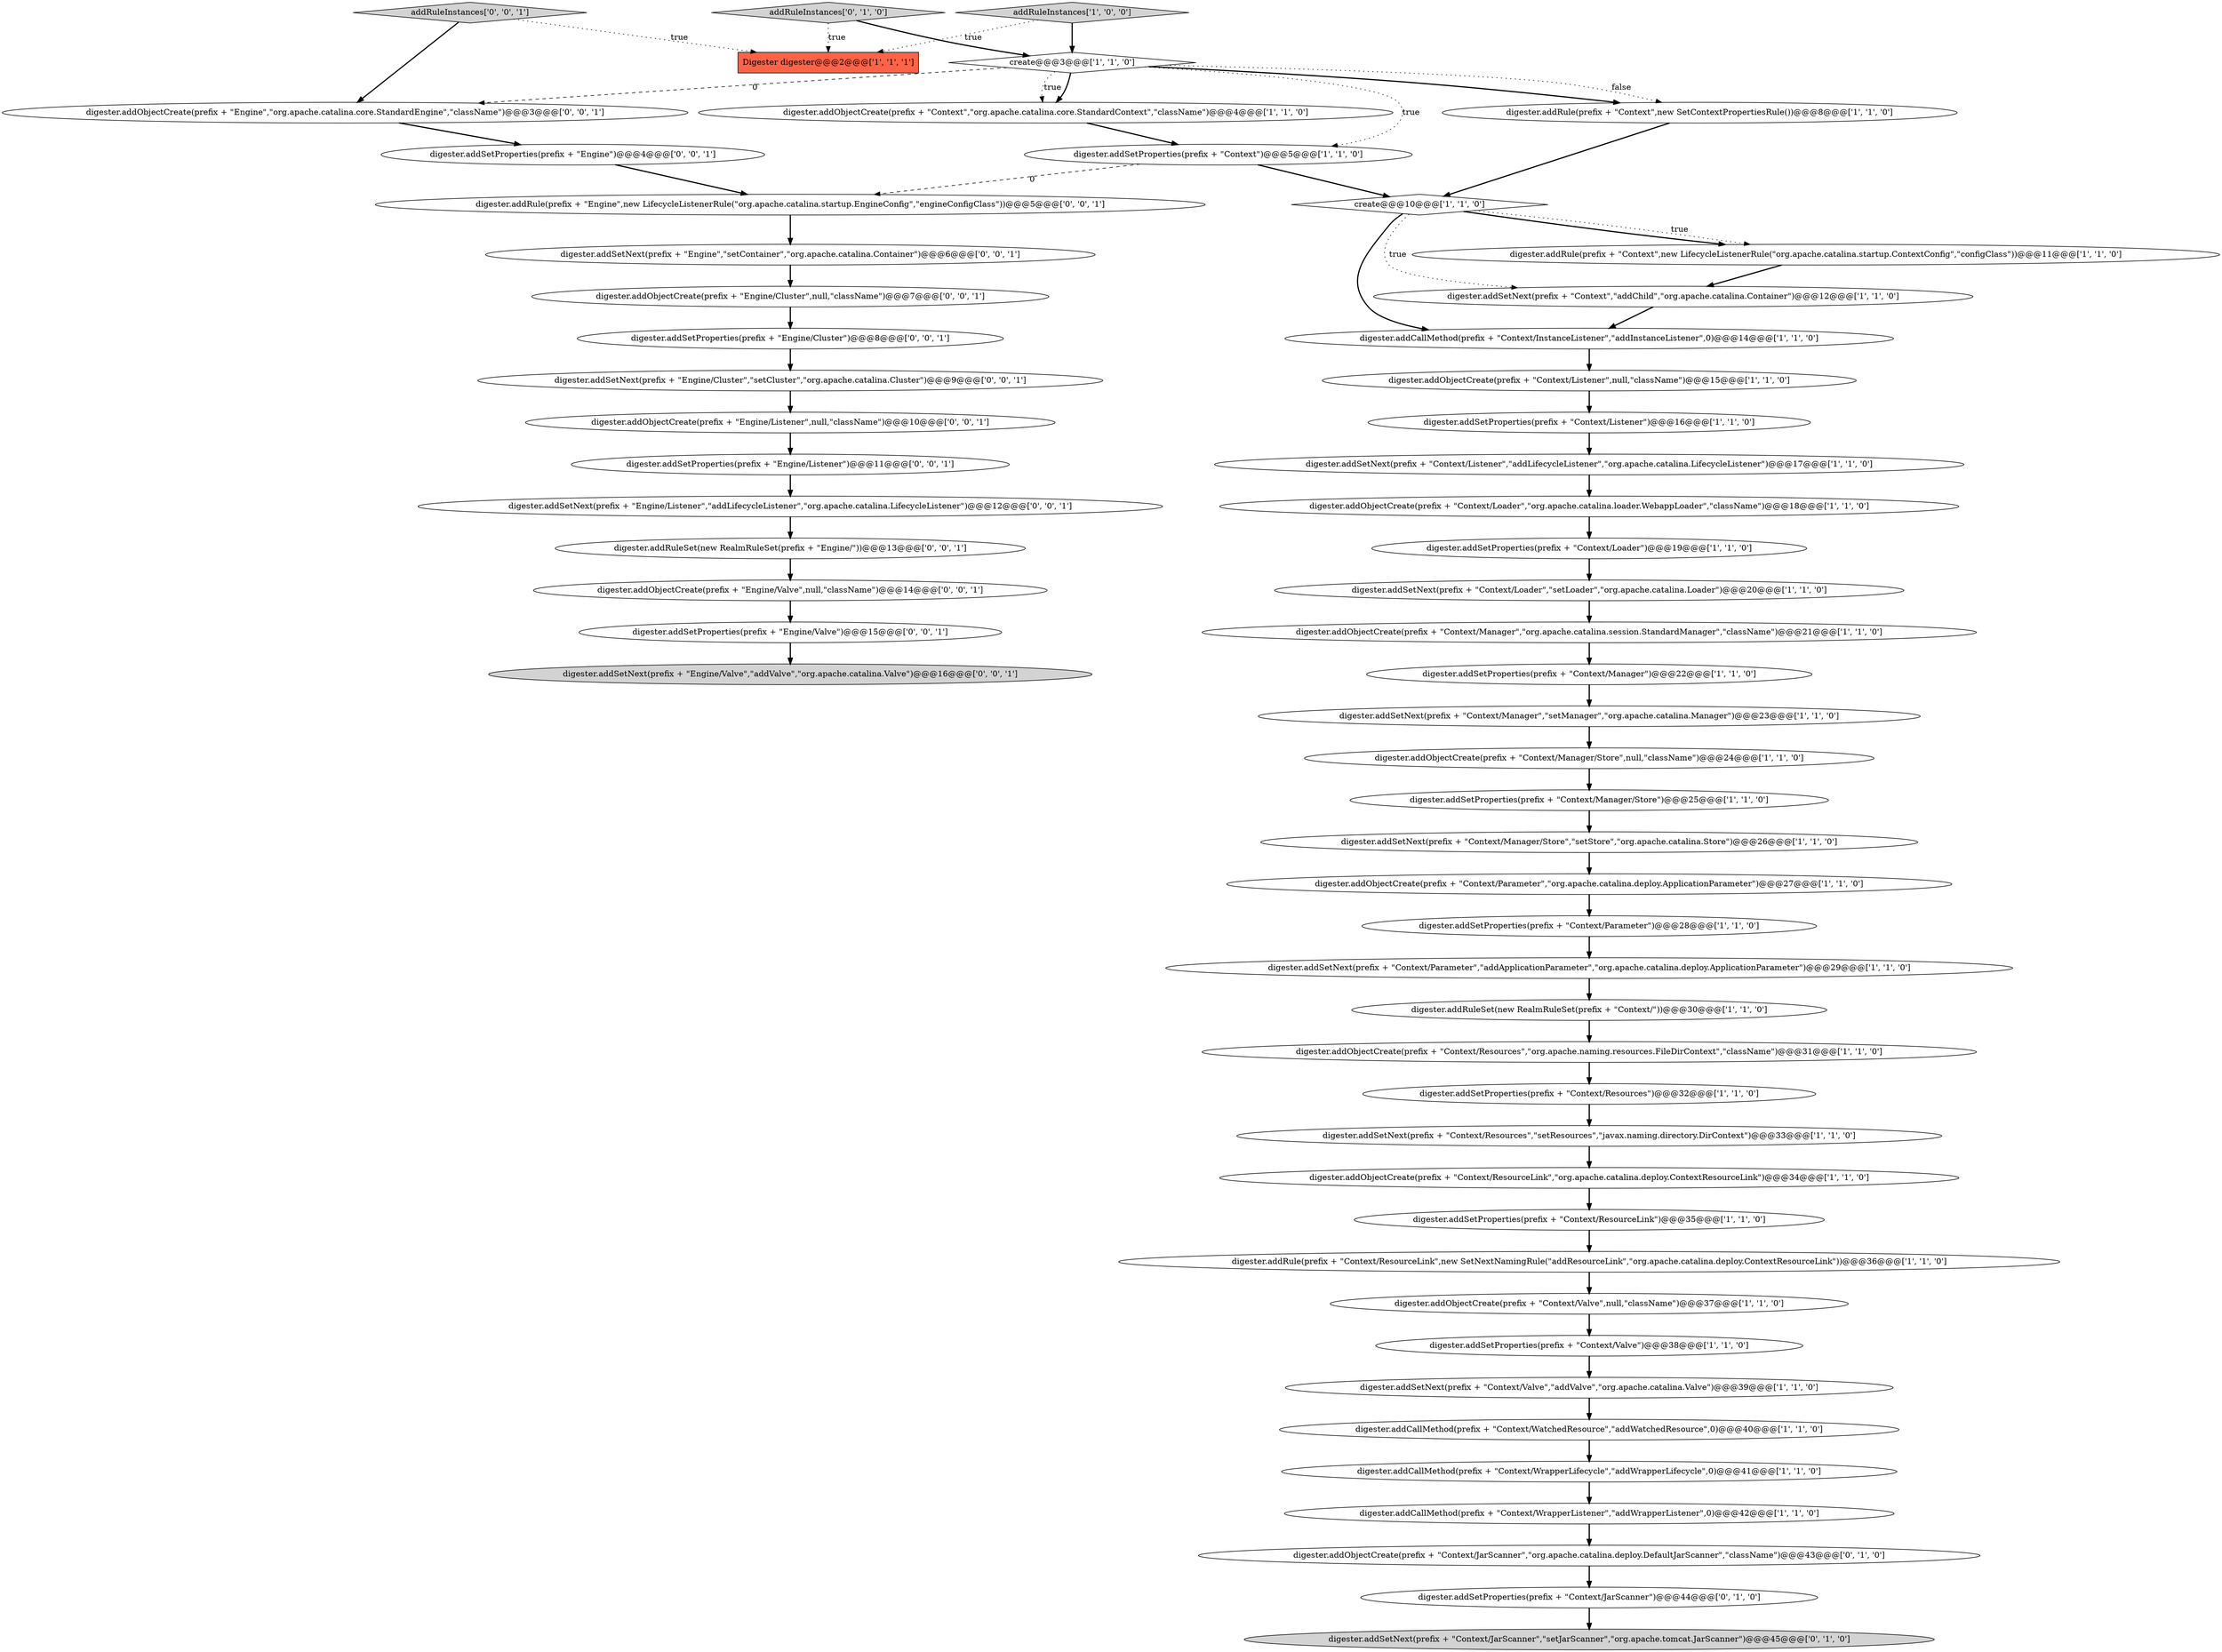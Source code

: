 digraph {
43 [style = filled, label = "digester.addSetProperties(prefix + \"Engine/Listener\")@@@11@@@['0', '0', '1']", fillcolor = white, shape = ellipse image = "AAA0AAABBB3BBB"];
30 [style = filled, label = "digester.addCallMethod(prefix + \"Context/WrapperListener\",\"addWrapperListener\",0)@@@42@@@['1', '1', '0']", fillcolor = white, shape = ellipse image = "AAA0AAABBB1BBB"];
3 [style = filled, label = "digester.addCallMethod(prefix + \"Context/InstanceListener\",\"addInstanceListener\",0)@@@14@@@['1', '1', '0']", fillcolor = white, shape = ellipse image = "AAA0AAABBB1BBB"];
48 [style = filled, label = "digester.addSetProperties(prefix + \"Engine\")@@@4@@@['0', '0', '1']", fillcolor = white, shape = ellipse image = "AAA0AAABBB3BBB"];
53 [style = filled, label = "digester.addSetNext(prefix + \"Engine/Cluster\",\"setCluster\",\"org.apache.catalina.Cluster\")@@@9@@@['0', '0', '1']", fillcolor = white, shape = ellipse image = "AAA0AAABBB3BBB"];
44 [style = filled, label = "digester.addObjectCreate(prefix + \"Engine/Valve\",null,\"className\")@@@14@@@['0', '0', '1']", fillcolor = white, shape = ellipse image = "AAA0AAABBB3BBB"];
36 [style = filled, label = "digester.addSetProperties(prefix + \"Context/Resources\")@@@32@@@['1', '1', '0']", fillcolor = white, shape = ellipse image = "AAA0AAABBB1BBB"];
32 [style = filled, label = "digester.addRule(prefix + \"Context\",new SetContextPropertiesRule())@@@8@@@['1', '1', '0']", fillcolor = white, shape = ellipse image = "AAA0AAABBB1BBB"];
40 [style = filled, label = "digester.addObjectCreate(prefix + \"Context/JarScanner\",\"org.apache.catalina.deploy.DefaultJarScanner\",\"className\")@@@43@@@['0', '1', '0']", fillcolor = white, shape = ellipse image = "AAA1AAABBB2BBB"];
23 [style = filled, label = "digester.addSetProperties(prefix + \"Context/Manager/Store\")@@@25@@@['1', '1', '0']", fillcolor = white, shape = ellipse image = "AAA0AAABBB1BBB"];
5 [style = filled, label = "digester.addSetProperties(prefix + \"Context/Manager\")@@@22@@@['1', '1', '0']", fillcolor = white, shape = ellipse image = "AAA0AAABBB1BBB"];
31 [style = filled, label = "digester.addObjectCreate(prefix + \"Context/Manager\",\"org.apache.catalina.session.StandardManager\",\"className\")@@@21@@@['1', '1', '0']", fillcolor = white, shape = ellipse image = "AAA0AAABBB1BBB"];
45 [style = filled, label = "digester.addRule(prefix + \"Engine\",new LifecycleListenerRule(\"org.apache.catalina.startup.EngineConfig\",\"engineConfigClass\"))@@@5@@@['0', '0', '1']", fillcolor = white, shape = ellipse image = "AAA0AAABBB3BBB"];
52 [style = filled, label = "digester.addSetNext(prefix + \"Engine\",\"setContainer\",\"org.apache.catalina.Container\")@@@6@@@['0', '0', '1']", fillcolor = white, shape = ellipse image = "AAA0AAABBB3BBB"];
17 [style = filled, label = "digester.addSetNext(prefix + \"Context/Resources\",\"setResources\",\"javax.naming.directory.DirContext\")@@@33@@@['1', '1', '0']", fillcolor = white, shape = ellipse image = "AAA0AAABBB1BBB"];
34 [style = filled, label = "Digester digester@@@2@@@['1', '1', '1']", fillcolor = tomato, shape = box image = "AAA0AAABBB1BBB"];
56 [style = filled, label = "addRuleInstances['0', '0', '1']", fillcolor = lightgray, shape = diamond image = "AAA0AAABBB3BBB"];
7 [style = filled, label = "digester.addSetProperties(prefix + \"Context/Loader\")@@@19@@@['1', '1', '0']", fillcolor = white, shape = ellipse image = "AAA0AAABBB1BBB"];
49 [style = filled, label = "digester.addObjectCreate(prefix + \"Engine\",\"org.apache.catalina.core.StandardEngine\",\"className\")@@@3@@@['0', '0', '1']", fillcolor = white, shape = ellipse image = "AAA0AAABBB3BBB"];
0 [style = filled, label = "digester.addSetNext(prefix + \"Context/Loader\",\"setLoader\",\"org.apache.catalina.Loader\")@@@20@@@['1', '1', '0']", fillcolor = white, shape = ellipse image = "AAA0AAABBB1BBB"];
20 [style = filled, label = "digester.addSetProperties(prefix + \"Context/Parameter\")@@@28@@@['1', '1', '0']", fillcolor = white, shape = ellipse image = "AAA0AAABBB1BBB"];
22 [style = filled, label = "digester.addSetProperties(prefix + \"Context/Valve\")@@@38@@@['1', '1', '0']", fillcolor = white, shape = ellipse image = "AAA0AAABBB1BBB"];
15 [style = filled, label = "addRuleInstances['1', '0', '0']", fillcolor = lightgray, shape = diamond image = "AAA0AAABBB1BBB"];
12 [style = filled, label = "digester.addSetNext(prefix + \"Context/Parameter\",\"addApplicationParameter\",\"org.apache.catalina.deploy.ApplicationParameter\")@@@29@@@['1', '1', '0']", fillcolor = white, shape = ellipse image = "AAA0AAABBB1BBB"];
35 [style = filled, label = "digester.addCallMethod(prefix + \"Context/WatchedResource\",\"addWatchedResource\",0)@@@40@@@['1', '1', '0']", fillcolor = white, shape = ellipse image = "AAA0AAABBB1BBB"];
51 [style = filled, label = "digester.addObjectCreate(prefix + \"Engine/Listener\",null,\"className\")@@@10@@@['0', '0', '1']", fillcolor = white, shape = ellipse image = "AAA0AAABBB3BBB"];
33 [style = filled, label = "digester.addRuleSet(new RealmRuleSet(prefix + \"Context/\"))@@@30@@@['1', '1', '0']", fillcolor = white, shape = ellipse image = "AAA0AAABBB1BBB"];
1 [style = filled, label = "digester.addSetNext(prefix + \"Context/Manager/Store\",\"setStore\",\"org.apache.catalina.Store\")@@@26@@@['1', '1', '0']", fillcolor = white, shape = ellipse image = "AAA0AAABBB1BBB"];
29 [style = filled, label = "digester.addObjectCreate(prefix + \"Context/Manager/Store\",null,\"className\")@@@24@@@['1', '1', '0']", fillcolor = white, shape = ellipse image = "AAA0AAABBB1BBB"];
39 [style = filled, label = "digester.addSetNext(prefix + \"Context/JarScanner\",\"setJarScanner\",\"org.apache.tomcat.JarScanner\")@@@45@@@['0', '1', '0']", fillcolor = lightgray, shape = ellipse image = "AAA1AAABBB2BBB"];
13 [style = filled, label = "digester.addObjectCreate(prefix + \"Context\",\"org.apache.catalina.core.StandardContext\",\"className\")@@@4@@@['1', '1', '0']", fillcolor = white, shape = ellipse image = "AAA0AAABBB1BBB"];
14 [style = filled, label = "digester.addObjectCreate(prefix + \"Context/Listener\",null,\"className\")@@@15@@@['1', '1', '0']", fillcolor = white, shape = ellipse image = "AAA0AAABBB1BBB"];
18 [style = filled, label = "digester.addSetProperties(prefix + \"Context\")@@@5@@@['1', '1', '0']", fillcolor = white, shape = ellipse image = "AAA0AAABBB1BBB"];
37 [style = filled, label = "digester.addCallMethod(prefix + \"Context/WrapperLifecycle\",\"addWrapperLifecycle\",0)@@@41@@@['1', '1', '0']", fillcolor = white, shape = ellipse image = "AAA0AAABBB1BBB"];
4 [style = filled, label = "digester.addObjectCreate(prefix + \"Context/Valve\",null,\"className\")@@@37@@@['1', '1', '0']", fillcolor = white, shape = ellipse image = "AAA0AAABBB1BBB"];
6 [style = filled, label = "digester.addRule(prefix + \"Context/ResourceLink\",new SetNextNamingRule(\"addResourceLink\",\"org.apache.catalina.deploy.ContextResourceLink\"))@@@36@@@['1', '1', '0']", fillcolor = white, shape = ellipse image = "AAA0AAABBB1BBB"];
21 [style = filled, label = "digester.addSetNext(prefix + \"Context/Manager\",\"setManager\",\"org.apache.catalina.Manager\")@@@23@@@['1', '1', '0']", fillcolor = white, shape = ellipse image = "AAA0AAABBB1BBB"];
2 [style = filled, label = "create@@@3@@@['1', '1', '0']", fillcolor = white, shape = diamond image = "AAA0AAABBB1BBB"];
24 [style = filled, label = "digester.addRule(prefix + \"Context\",new LifecycleListenerRule(\"org.apache.catalina.startup.ContextConfig\",\"configClass\"))@@@11@@@['1', '1', '0']", fillcolor = white, shape = ellipse image = "AAA0AAABBB1BBB"];
42 [style = filled, label = "digester.addRuleSet(new RealmRuleSet(prefix + \"Engine/\"))@@@13@@@['0', '0', '1']", fillcolor = white, shape = ellipse image = "AAA0AAABBB3BBB"];
10 [style = filled, label = "digester.addObjectCreate(prefix + \"Context/Loader\",\"org.apache.catalina.loader.WebappLoader\",\"className\")@@@18@@@['1', '1', '0']", fillcolor = white, shape = ellipse image = "AAA0AAABBB1BBB"];
9 [style = filled, label = "digester.addObjectCreate(prefix + \"Context/Resources\",\"org.apache.naming.resources.FileDirContext\",\"className\")@@@31@@@['1', '1', '0']", fillcolor = white, shape = ellipse image = "AAA0AAABBB1BBB"];
41 [style = filled, label = "addRuleInstances['0', '1', '0']", fillcolor = lightgray, shape = diamond image = "AAA0AAABBB2BBB"];
38 [style = filled, label = "digester.addSetProperties(prefix + \"Context/JarScanner\")@@@44@@@['0', '1', '0']", fillcolor = white, shape = ellipse image = "AAA1AAABBB2BBB"];
19 [style = filled, label = "digester.addObjectCreate(prefix + \"Context/Parameter\",\"org.apache.catalina.deploy.ApplicationParameter\")@@@27@@@['1', '1', '0']", fillcolor = white, shape = ellipse image = "AAA0AAABBB1BBB"];
26 [style = filled, label = "digester.addSetProperties(prefix + \"Context/ResourceLink\")@@@35@@@['1', '1', '0']", fillcolor = white, shape = ellipse image = "AAA0AAABBB1BBB"];
50 [style = filled, label = "digester.addSetProperties(prefix + \"Engine/Cluster\")@@@8@@@['0', '0', '1']", fillcolor = white, shape = ellipse image = "AAA0AAABBB3BBB"];
25 [style = filled, label = "digester.addObjectCreate(prefix + \"Context/ResourceLink\",\"org.apache.catalina.deploy.ContextResourceLink\")@@@34@@@['1', '1', '0']", fillcolor = white, shape = ellipse image = "AAA0AAABBB1BBB"];
8 [style = filled, label = "digester.addSetNext(prefix + \"Context/Listener\",\"addLifecycleListener\",\"org.apache.catalina.LifecycleListener\")@@@17@@@['1', '1', '0']", fillcolor = white, shape = ellipse image = "AAA0AAABBB1BBB"];
47 [style = filled, label = "digester.addSetProperties(prefix + \"Engine/Valve\")@@@15@@@['0', '0', '1']", fillcolor = white, shape = ellipse image = "AAA0AAABBB3BBB"];
16 [style = filled, label = "digester.addSetNext(prefix + \"Context\",\"addChild\",\"org.apache.catalina.Container\")@@@12@@@['1', '1', '0']", fillcolor = white, shape = ellipse image = "AAA0AAABBB1BBB"];
55 [style = filled, label = "digester.addSetNext(prefix + \"Engine/Valve\",\"addValve\",\"org.apache.catalina.Valve\")@@@16@@@['0', '0', '1']", fillcolor = lightgray, shape = ellipse image = "AAA0AAABBB3BBB"];
28 [style = filled, label = "digester.addSetProperties(prefix + \"Context/Listener\")@@@16@@@['1', '1', '0']", fillcolor = white, shape = ellipse image = "AAA0AAABBB1BBB"];
46 [style = filled, label = "digester.addObjectCreate(prefix + \"Engine/Cluster\",null,\"className\")@@@7@@@['0', '0', '1']", fillcolor = white, shape = ellipse image = "AAA0AAABBB3BBB"];
54 [style = filled, label = "digester.addSetNext(prefix + \"Engine/Listener\",\"addLifecycleListener\",\"org.apache.catalina.LifecycleListener\")@@@12@@@['0', '0', '1']", fillcolor = white, shape = ellipse image = "AAA0AAABBB3BBB"];
27 [style = filled, label = "create@@@10@@@['1', '1', '0']", fillcolor = white, shape = diamond image = "AAA0AAABBB1BBB"];
11 [style = filled, label = "digester.addSetNext(prefix + \"Context/Valve\",\"addValve\",\"org.apache.catalina.Valve\")@@@39@@@['1', '1', '0']", fillcolor = white, shape = ellipse image = "AAA0AAABBB1BBB"];
22->11 [style = bold, label=""];
40->38 [style = bold, label=""];
26->6 [style = bold, label=""];
12->33 [style = bold, label=""];
56->49 [style = bold, label=""];
43->54 [style = bold, label=""];
41->34 [style = dotted, label="true"];
3->14 [style = bold, label=""];
27->16 [style = dotted, label="true"];
2->32 [style = dotted, label="false"];
6->4 [style = bold, label=""];
52->46 [style = bold, label=""];
27->3 [style = bold, label=""];
15->34 [style = dotted, label="true"];
23->1 [style = bold, label=""];
2->13 [style = bold, label=""];
41->2 [style = bold, label=""];
19->20 [style = bold, label=""];
25->26 [style = bold, label=""];
56->34 [style = dotted, label="true"];
32->27 [style = bold, label=""];
28->8 [style = bold, label=""];
4->22 [style = bold, label=""];
21->29 [style = bold, label=""];
13->18 [style = bold, label=""];
15->2 [style = bold, label=""];
51->43 [style = bold, label=""];
0->31 [style = bold, label=""];
29->23 [style = bold, label=""];
14->28 [style = bold, label=""];
9->36 [style = bold, label=""];
53->51 [style = bold, label=""];
27->24 [style = bold, label=""];
10->7 [style = bold, label=""];
46->50 [style = bold, label=""];
37->30 [style = bold, label=""];
50->53 [style = bold, label=""];
5->21 [style = bold, label=""];
48->45 [style = bold, label=""];
2->18 [style = dotted, label="true"];
24->16 [style = bold, label=""];
2->13 [style = dotted, label="true"];
16->3 [style = bold, label=""];
35->37 [style = bold, label=""];
7->0 [style = bold, label=""];
54->42 [style = bold, label=""];
2->32 [style = bold, label=""];
31->5 [style = bold, label=""];
11->35 [style = bold, label=""];
44->47 [style = bold, label=""];
1->19 [style = bold, label=""];
33->9 [style = bold, label=""];
45->52 [style = bold, label=""];
30->40 [style = bold, label=""];
49->48 [style = bold, label=""];
18->27 [style = bold, label=""];
18->45 [style = dashed, label="0"];
36->17 [style = bold, label=""];
42->44 [style = bold, label=""];
47->55 [style = bold, label=""];
20->12 [style = bold, label=""];
8->10 [style = bold, label=""];
2->49 [style = dashed, label="0"];
17->25 [style = bold, label=""];
27->24 [style = dotted, label="true"];
38->39 [style = bold, label=""];
}

